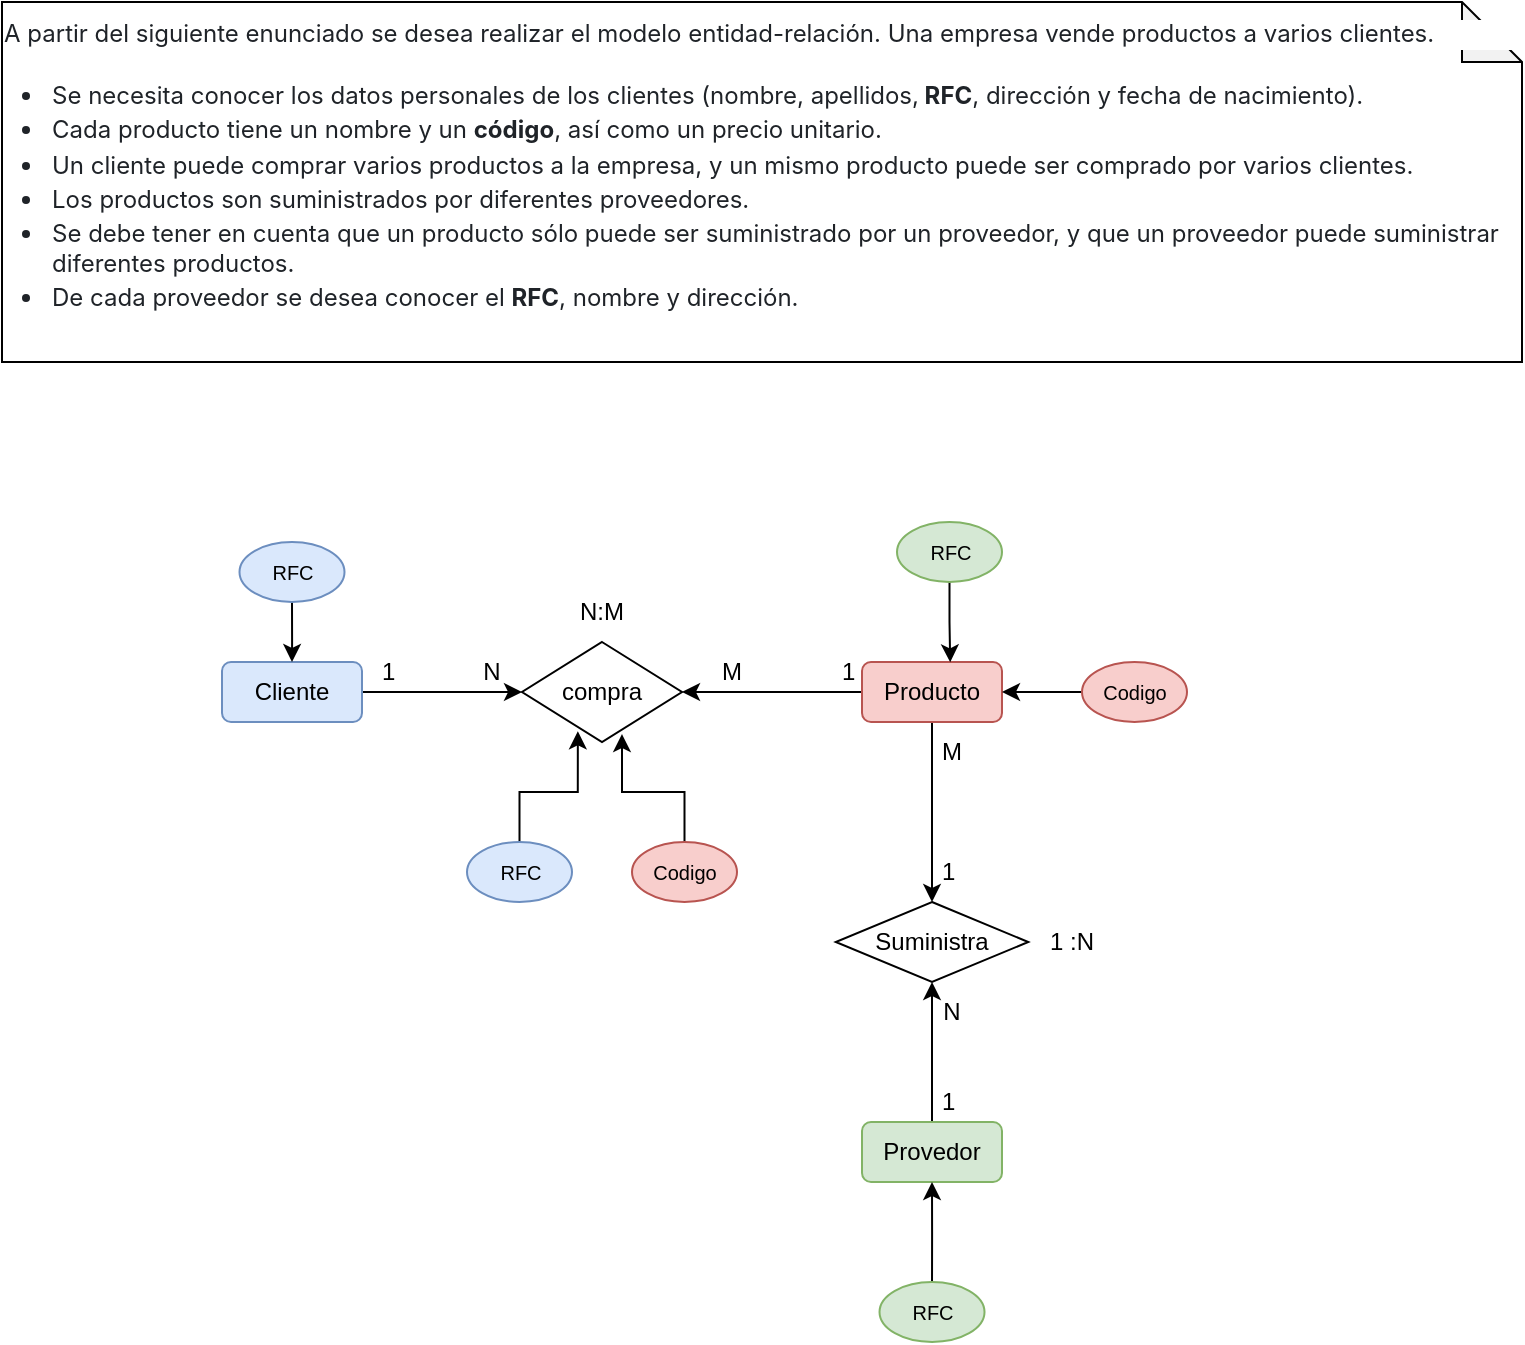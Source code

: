 <mxfile version="21.6.9" type="github">
  <diagram name="Página-1" id="UXr0uqHxn9h52GKA3z9I">
    <mxGraphModel dx="989" dy="545" grid="1" gridSize="10" guides="1" tooltips="1" connect="1" arrows="1" fold="1" page="1" pageScale="1" pageWidth="827" pageHeight="1169" math="0" shadow="0">
      <root>
        <mxCell id="0" />
        <mxCell id="1" parent="0" />
        <mxCell id="EY8pLNaC4EtLznsLtRd5-47" style="edgeStyle=orthogonalEdgeStyle;rounded=0;orthogonalLoop=1;jettySize=auto;html=1;entryX=0;entryY=0.5;entryDx=0;entryDy=0;" edge="1" parent="1" source="EY8pLNaC4EtLznsLtRd5-40" target="EY8pLNaC4EtLznsLtRd5-45">
          <mxGeometry relative="1" as="geometry" />
        </mxCell>
        <mxCell id="EY8pLNaC4EtLznsLtRd5-40" value="Cliente" style="rounded=1;whiteSpace=wrap;html=1;fillColor=#dae8fc;strokeColor=#6c8ebf;" vertex="1" parent="1">
          <mxGeometry x="140" y="350" width="70" height="30" as="geometry" />
        </mxCell>
        <mxCell id="EY8pLNaC4EtLznsLtRd5-41" value="&lt;p style=&quot;box-sizing: border-box; margin-top: 0px; margin-bottom: 16px; color: rgb(31, 35, 40); font-family: -apple-system, BlinkMacSystemFont, &amp;quot;Segoe UI&amp;quot;, &amp;quot;Noto Sans&amp;quot;, Helvetica, Arial, sans-serif, &amp;quot;Apple Color Emoji&amp;quot;, &amp;quot;Segoe UI Emoji&amp;quot;; text-align: start; background-color: rgb(255, 255, 255);&quot; dir=&quot;auto&quot;&gt;&lt;font style=&quot;font-size: 12px;&quot;&gt;A partir del siguiente enunciado se desea realizar el modelo entidad-relación. Una empresa vende productos a varios clientes.&lt;/font&gt;&lt;/p&gt;&lt;ul style=&quot;box-sizing: border-box; padding-left: 2em; margin-top: 0px; margin-bottom: 16px; color: rgb(31, 35, 40); font-family: -apple-system, BlinkMacSystemFont, &amp;quot;Segoe UI&amp;quot;, &amp;quot;Noto Sans&amp;quot;, Helvetica, Arial, sans-serif, &amp;quot;Apple Color Emoji&amp;quot;, &amp;quot;Segoe UI Emoji&amp;quot;; text-align: start; background-color: rgb(255, 255, 255);&quot; dir=&quot;auto&quot;&gt;&lt;li style=&quot;box-sizing: border-box;&quot;&gt;&lt;font style=&quot;font-size: 12px;&quot;&gt;Se necesita conocer los datos personales de los clientes (nombre, apellidos,&lt;b&gt; RFC&lt;/b&gt;, dirección y fecha de nacimiento).&lt;/font&gt;&lt;/li&gt;&lt;li style=&quot;box-sizing: border-box; margin-top: 0.25em;&quot;&gt;&lt;font style=&quot;font-size: 12px;&quot;&gt;Cada producto tiene un nombre y un &lt;b&gt;código&lt;/b&gt;, así como un precio unitario.&lt;/font&gt;&lt;/li&gt;&lt;li style=&quot;box-sizing: border-box; margin-top: 0.25em;&quot;&gt;&lt;font style=&quot;font-size: 12px;&quot;&gt;Un cliente puede comprar varios productos a la empresa, y un mismo producto puede ser comprado por varios clientes.&lt;/font&gt;&lt;/li&gt;&lt;li style=&quot;box-sizing: border-box; margin-top: 0.25em;&quot;&gt;&lt;font style=&quot;font-size: 12px;&quot;&gt;Los productos son suministrados por diferentes proveedores.&lt;/font&gt;&lt;/li&gt;&lt;li style=&quot;box-sizing: border-box; margin-top: 0.25em;&quot;&gt;&lt;font style=&quot;font-size: 12px;&quot;&gt;Se debe tener en cuenta que un producto sólo puede ser suministrado por un proveedor, y que un proveedor puede suministrar diferentes productos.&lt;/font&gt;&lt;/li&gt;&lt;li style=&quot;box-sizing: border-box; margin-top: 0.25em;&quot;&gt;&lt;font style=&quot;font-size: 12px;&quot;&gt;De cada proveedor se desea conocer el &lt;b&gt;RFC&lt;/b&gt;, nombre y dirección.&lt;/font&gt;&lt;/li&gt;&lt;/ul&gt;" style="shape=note;whiteSpace=wrap;html=1;backgroundOutline=1;darkOpacity=0.05;" vertex="1" parent="1">
          <mxGeometry x="30" y="20" width="760" height="180" as="geometry" />
        </mxCell>
        <mxCell id="EY8pLNaC4EtLznsLtRd5-46" style="edgeStyle=orthogonalEdgeStyle;rounded=0;orthogonalLoop=1;jettySize=auto;html=1;entryX=1;entryY=0.5;entryDx=0;entryDy=0;" edge="1" parent="1" source="EY8pLNaC4EtLznsLtRd5-43" target="EY8pLNaC4EtLznsLtRd5-45">
          <mxGeometry relative="1" as="geometry" />
        </mxCell>
        <mxCell id="EY8pLNaC4EtLznsLtRd5-51" style="edgeStyle=orthogonalEdgeStyle;rounded=0;orthogonalLoop=1;jettySize=auto;html=1;entryX=0.5;entryY=0;entryDx=0;entryDy=0;" edge="1" parent="1" source="EY8pLNaC4EtLznsLtRd5-43" target="EY8pLNaC4EtLznsLtRd5-48">
          <mxGeometry relative="1" as="geometry" />
        </mxCell>
        <mxCell id="EY8pLNaC4EtLznsLtRd5-43" value="Producto" style="rounded=1;whiteSpace=wrap;html=1;fillColor=#f8cecc;strokeColor=#b85450;" vertex="1" parent="1">
          <mxGeometry x="460" y="350" width="70" height="30" as="geometry" />
        </mxCell>
        <mxCell id="EY8pLNaC4EtLznsLtRd5-49" style="edgeStyle=orthogonalEdgeStyle;rounded=0;orthogonalLoop=1;jettySize=auto;html=1;entryX=0.5;entryY=1;entryDx=0;entryDy=0;" edge="1" parent="1" source="EY8pLNaC4EtLznsLtRd5-44" target="EY8pLNaC4EtLznsLtRd5-48">
          <mxGeometry relative="1" as="geometry" />
        </mxCell>
        <mxCell id="EY8pLNaC4EtLznsLtRd5-44" value="Provedor" style="rounded=1;whiteSpace=wrap;html=1;fillColor=#d5e8d4;strokeColor=#82b366;" vertex="1" parent="1">
          <mxGeometry x="460" y="580" width="70" height="30" as="geometry" />
        </mxCell>
        <mxCell id="EY8pLNaC4EtLznsLtRd5-45" value="compra" style="rhombus;whiteSpace=wrap;html=1;" vertex="1" parent="1">
          <mxGeometry x="290" y="340" width="80" height="50" as="geometry" />
        </mxCell>
        <mxCell id="EY8pLNaC4EtLznsLtRd5-48" value="Suministra" style="rhombus;whiteSpace=wrap;html=1;" vertex="1" parent="1">
          <mxGeometry x="446.88" y="470" width="96.25" height="40" as="geometry" />
        </mxCell>
        <mxCell id="EY8pLNaC4EtLznsLtRd5-52" value="1&amp;nbsp;" style="text;strokeColor=none;align=center;fillColor=none;html=1;verticalAlign=middle;whiteSpace=wrap;rounded=0;" vertex="1" parent="1">
          <mxGeometry x="210" y="340" width="30" height="30" as="geometry" />
        </mxCell>
        <mxCell id="EY8pLNaC4EtLznsLtRd5-53" value="N" style="text;strokeColor=none;align=center;fillColor=none;html=1;verticalAlign=middle;whiteSpace=wrap;rounded=0;" vertex="1" parent="1">
          <mxGeometry x="260" y="340" width="30" height="30" as="geometry" />
        </mxCell>
        <mxCell id="EY8pLNaC4EtLznsLtRd5-54" value="1&amp;nbsp;" style="text;strokeColor=none;align=center;fillColor=none;html=1;verticalAlign=middle;whiteSpace=wrap;rounded=0;" vertex="1" parent="1">
          <mxGeometry x="440" y="340" width="30" height="30" as="geometry" />
        </mxCell>
        <mxCell id="EY8pLNaC4EtLznsLtRd5-55" value="M" style="text;strokeColor=none;align=center;fillColor=none;html=1;verticalAlign=middle;whiteSpace=wrap;rounded=0;" vertex="1" parent="1">
          <mxGeometry x="380" y="340" width="30" height="30" as="geometry" />
        </mxCell>
        <mxCell id="EY8pLNaC4EtLznsLtRd5-56" value="N:M" style="text;strokeColor=none;align=center;fillColor=none;html=1;verticalAlign=middle;whiteSpace=wrap;rounded=0;" vertex="1" parent="1">
          <mxGeometry x="315" y="310" width="30" height="30" as="geometry" />
        </mxCell>
        <mxCell id="EY8pLNaC4EtLznsLtRd5-57" value="1&amp;nbsp;" style="text;strokeColor=none;align=center;fillColor=none;html=1;verticalAlign=middle;whiteSpace=wrap;rounded=0;" vertex="1" parent="1">
          <mxGeometry x="490" y="555" width="30" height="30" as="geometry" />
        </mxCell>
        <mxCell id="EY8pLNaC4EtLznsLtRd5-58" value="N" style="text;strokeColor=none;align=center;fillColor=none;html=1;verticalAlign=middle;whiteSpace=wrap;rounded=0;" vertex="1" parent="1">
          <mxGeometry x="490" y="510" width="30" height="30" as="geometry" />
        </mxCell>
        <mxCell id="EY8pLNaC4EtLznsLtRd5-59" value="1&amp;nbsp;" style="text;strokeColor=none;align=center;fillColor=none;html=1;verticalAlign=middle;whiteSpace=wrap;rounded=0;" vertex="1" parent="1">
          <mxGeometry x="490" y="440" width="30" height="30" as="geometry" />
        </mxCell>
        <mxCell id="EY8pLNaC4EtLznsLtRd5-60" value="M" style="text;strokeColor=none;align=center;fillColor=none;html=1;verticalAlign=middle;whiteSpace=wrap;rounded=0;" vertex="1" parent="1">
          <mxGeometry x="490" y="380" width="30" height="30" as="geometry" />
        </mxCell>
        <mxCell id="EY8pLNaC4EtLznsLtRd5-61" value="1 :N" style="text;strokeColor=none;align=center;fillColor=none;html=1;verticalAlign=middle;whiteSpace=wrap;rounded=0;" vertex="1" parent="1">
          <mxGeometry x="550" y="475" width="30" height="30" as="geometry" />
        </mxCell>
        <mxCell id="EY8pLNaC4EtLznsLtRd5-66" style="edgeStyle=orthogonalEdgeStyle;rounded=0;orthogonalLoop=1;jettySize=auto;html=1;entryX=0.5;entryY=0;entryDx=0;entryDy=0;" edge="1" parent="1" source="EY8pLNaC4EtLznsLtRd5-63" target="EY8pLNaC4EtLznsLtRd5-40">
          <mxGeometry relative="1" as="geometry" />
        </mxCell>
        <mxCell id="EY8pLNaC4EtLznsLtRd5-63" value="&lt;font style=&quot;font-size: 10px;&quot;&gt;RFC&lt;/font&gt;" style="ellipse;whiteSpace=wrap;html=1;fillColor=#dae8fc;strokeColor=#6c8ebf;" vertex="1" parent="1">
          <mxGeometry x="148.75" y="290" width="52.5" height="30" as="geometry" />
        </mxCell>
        <mxCell id="EY8pLNaC4EtLznsLtRd5-71" style="edgeStyle=orthogonalEdgeStyle;rounded=0;orthogonalLoop=1;jettySize=auto;html=1;entryX=1;entryY=0.5;entryDx=0;entryDy=0;" edge="1" parent="1" source="EY8pLNaC4EtLznsLtRd5-67" target="EY8pLNaC4EtLznsLtRd5-43">
          <mxGeometry relative="1" as="geometry" />
        </mxCell>
        <mxCell id="EY8pLNaC4EtLznsLtRd5-67" value="&lt;span style=&quot;font-size: 10px;&quot;&gt;Codigo&lt;/span&gt;" style="ellipse;whiteSpace=wrap;html=1;fillColor=#f8cecc;strokeColor=#b85450;" vertex="1" parent="1">
          <mxGeometry x="570" y="350" width="52.5" height="30" as="geometry" />
        </mxCell>
        <mxCell id="EY8pLNaC4EtLznsLtRd5-74" style="edgeStyle=orthogonalEdgeStyle;rounded=0;orthogonalLoop=1;jettySize=auto;html=1;entryX=0.5;entryY=1;entryDx=0;entryDy=0;" edge="1" parent="1" source="EY8pLNaC4EtLznsLtRd5-69" target="EY8pLNaC4EtLznsLtRd5-44">
          <mxGeometry relative="1" as="geometry" />
        </mxCell>
        <mxCell id="EY8pLNaC4EtLznsLtRd5-69" value="&lt;span style=&quot;font-size: 10px;&quot;&gt;RFC&lt;/span&gt;" style="ellipse;whiteSpace=wrap;html=1;fillColor=#d5e8d4;strokeColor=#82b366;" vertex="1" parent="1">
          <mxGeometry x="468.76" y="660" width="52.5" height="30" as="geometry" />
        </mxCell>
        <mxCell id="EY8pLNaC4EtLznsLtRd5-80" style="edgeStyle=orthogonalEdgeStyle;rounded=0;orthogonalLoop=1;jettySize=auto;html=1;entryX=0.349;entryY=0.893;entryDx=0;entryDy=0;entryPerimeter=0;" edge="1" parent="1" source="EY8pLNaC4EtLznsLtRd5-76" target="EY8pLNaC4EtLznsLtRd5-45">
          <mxGeometry relative="1" as="geometry" />
        </mxCell>
        <mxCell id="EY8pLNaC4EtLznsLtRd5-76" value="&lt;font style=&quot;font-size: 10px;&quot;&gt;RFC&lt;/font&gt;" style="ellipse;whiteSpace=wrap;html=1;fillColor=#dae8fc;strokeColor=#6c8ebf;" vertex="1" parent="1">
          <mxGeometry x="262.5" y="440" width="52.5" height="30" as="geometry" />
        </mxCell>
        <mxCell id="EY8pLNaC4EtLznsLtRd5-82" style="edgeStyle=orthogonalEdgeStyle;rounded=0;orthogonalLoop=1;jettySize=auto;html=1;entryX=0.625;entryY=0.921;entryDx=0;entryDy=0;entryPerimeter=0;" edge="1" parent="1" source="EY8pLNaC4EtLznsLtRd5-77" target="EY8pLNaC4EtLznsLtRd5-45">
          <mxGeometry relative="1" as="geometry" />
        </mxCell>
        <mxCell id="EY8pLNaC4EtLznsLtRd5-77" value="&lt;span style=&quot;font-size: 10px;&quot;&gt;Codigo&lt;/span&gt;" style="ellipse;whiteSpace=wrap;html=1;fillColor=#f8cecc;strokeColor=#b85450;" vertex="1" parent="1">
          <mxGeometry x="345" y="440" width="52.5" height="30" as="geometry" />
        </mxCell>
        <mxCell id="EY8pLNaC4EtLznsLtRd5-86" style="edgeStyle=orthogonalEdgeStyle;rounded=0;orthogonalLoop=1;jettySize=auto;html=1;entryX=0.63;entryY=0.006;entryDx=0;entryDy=0;entryPerimeter=0;" edge="1" parent="1" source="EY8pLNaC4EtLznsLtRd5-83" target="EY8pLNaC4EtLznsLtRd5-43">
          <mxGeometry relative="1" as="geometry" />
        </mxCell>
        <mxCell id="EY8pLNaC4EtLznsLtRd5-83" value="&lt;span style=&quot;font-size: 10px;&quot;&gt;RFC&lt;/span&gt;" style="ellipse;whiteSpace=wrap;html=1;fillColor=#d5e8d4;strokeColor=#82b366;" vertex="1" parent="1">
          <mxGeometry x="477.5" y="280" width="52.5" height="30" as="geometry" />
        </mxCell>
      </root>
    </mxGraphModel>
  </diagram>
</mxfile>
